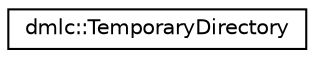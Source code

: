 digraph "Graphical Class Hierarchy"
{
 // LATEX_PDF_SIZE
  edge [fontname="Helvetica",fontsize="10",labelfontname="Helvetica",labelfontsize="10"];
  node [fontname="Helvetica",fontsize="10",shape=record];
  rankdir="LR";
  Node0 [label="dmlc::TemporaryDirectory",height=0.2,width=0.4,color="black", fillcolor="white", style="filled",URL="$classdmlc_1_1TemporaryDirectory.html",tooltip="Manager class for temporary directories. Whenever a new TemporaryDirectory object is constructed,..."];
}
